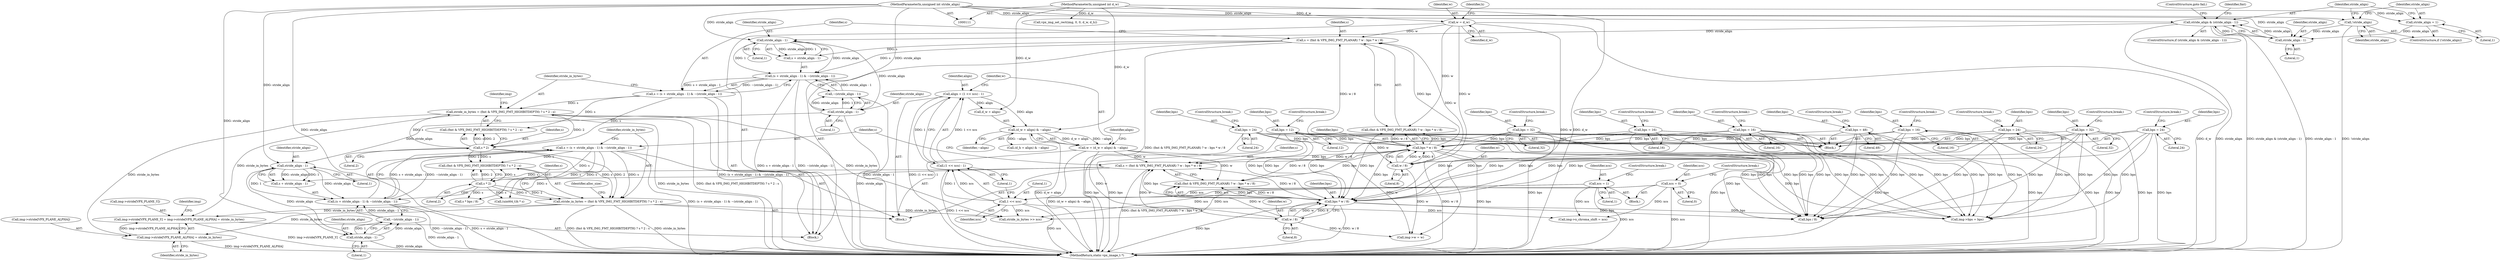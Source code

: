 digraph "0_Android_55cd1dd7c8d0a3de907d22e0f12718733f4e41d9@array" {
"1000489" [label="(Call,img->stride[VPX_PLANE_Y] = img->stride[VPX_PLANE_ALPHA] = stride_in_bytes)"];
"1000495" [label="(Call,img->stride[VPX_PLANE_ALPHA] = stride_in_bytes)"];
"1000290" [label="(Call,stride_in_bytes = (fmt & VPX_IMG_FMT_HIGHBITDEPTH) ? s * 2 : s)"];
"1000296" [label="(Call,s * 2)"];
"1000278" [label="(Call,s = (s + stride_align - 1) & ~(stride_align - 1))"];
"1000280" [label="(Call,(s + stride_align - 1) & ~(stride_align - 1))"];
"1000266" [label="(Call,s = (fmt & VPX_IMG_FMT_PLANAR) ? w : bps * w / 8)"];
"1000275" [label="(Call,w / 8)"];
"1000260" [label="(Call,w = d_w)"];
"1000114" [label="(MethodParameterIn,unsigned int d_w)"];
"1000273" [label="(Call,bps * w / 8)"];
"1000167" [label="(Call,bps = 24)"];
"1000186" [label="(Call,bps = 12)"];
"1000208" [label="(Call,bps = 32)"];
"1000178" [label="(Call,bps = 16)"];
"1000218" [label="(Call,bps = 16)"];
"1000213" [label="(Call,bps = 48)"];
"1000202" [label="(Call,bps = 24)"];
"1000192" [label="(Call,bps = 16)"];
"1000161" [label="(Call,bps = 32)"];
"1000197" [label="(Call,bps = 24)"];
"1000283" [label="(Call,stride_align - 1)"];
"1000148" [label="(Call,stride_align & (stride_align - 1))"];
"1000150" [label="(Call,stride_align - 1)"];
"1000142" [label="(Call,!stride_align)"];
"1000117" [label="(MethodParameterIn,unsigned int stride_align)"];
"1000144" [label="(Call,stride_align = 1)"];
"1000286" [label="(Call,~(stride_align - 1))"];
"1000287" [label="(Call,stride_align - 1)"];
"1000390" [label="(Call,stride_in_bytes = (fmt & VPX_IMG_FMT_HIGHBITDEPTH) ? s * 2 : s)"];
"1000396" [label="(Call,s * 2)"];
"1000378" [label="(Call,s = (s + stride_align - 1) & ~(stride_align - 1))"];
"1000380" [label="(Call,(s + stride_align - 1) & ~(stride_align - 1))"];
"1000366" [label="(Call,s = (fmt & VPX_IMG_FMT_PLANAR) ? w : bps * w / 8)"];
"1000375" [label="(Call,w / 8)"];
"1000345" [label="(Call,w = (d_w + align) & ~align)"];
"1000347" [label="(Call,(d_w + align) & ~align)"];
"1000338" [label="(Call,align = (1 << xcs) - 1)"];
"1000340" [label="(Call,(1 << xcs) - 1)"];
"1000341" [label="(Call,1 << xcs)"];
"1000232" [label="(Call,xcs = 1)"];
"1000237" [label="(Call,xcs = 0)"];
"1000373" [label="(Call,bps * w / 8)"];
"1000383" [label="(Call,stride_align - 1)"];
"1000386" [label="(Call,~(stride_align - 1))"];
"1000387" [label="(Call,stride_align - 1)"];
"1000412" [label="(Call,bps / 8)"];
"1000397" [label="(Identifier,s)"];
"1000484" [label="(Call,img->bps = bps)"];
"1000181" [label="(ControlStructure,break;)"];
"1000170" [label="(ControlStructure,break;)"];
"1000415" [label="(Call,(uint64_t)h * s)"];
"1000147" [label="(ControlStructure,if (stride_align & (stride_align - 1)))"];
"1000142" [label="(Call,!stride_align)"];
"1000192" [label="(Call,bps = 16)"];
"1000213" [label="(Call,bps = 48)"];
"1000260" [label="(Call,w = d_w)"];
"1000189" [label="(ControlStructure,break;)"];
"1000298" [label="(Literal,2)"];
"1000378" [label="(Call,s = (s + stride_align - 1) & ~(stride_align - 1))"];
"1000290" [label="(Call,stride_in_bytes = (fmt & VPX_IMG_FMT_HIGHBITDEPTH) ? s * 2 : s)"];
"1000169" [label="(Literal,24)"];
"1000202" [label="(Call,bps = 24)"];
"1000220" [label="(Literal,16)"];
"1000151" [label="(Identifier,stride_align)"];
"1000296" [label="(Call,s * 2)"];
"1000348" [label="(Call,d_w + align)"];
"1000376" [label="(Identifier,w)"];
"1000340" [label="(Call,(1 << xcs) - 1)"];
"1000474" [label="(Call,img->x_chroma_shift = xcs)"];
"1000224" [label="(Block,)"];
"1000114" [label="(MethodParameterIn,unsigned int d_w)"];
"1000266" [label="(Call,s = (fmt & VPX_IMG_FMT_PLANAR) ? w : bps * w / 8)"];
"1000163" [label="(Literal,32)"];
"1000164" [label="(ControlStructure,break;)"];
"1000186" [label="(Call,bps = 12)"];
"1000373" [label="(Call,bps * w / 8)"];
"1000380" [label="(Call,(s + stride_align - 1) & ~(stride_align - 1))"];
"1000505" [label="(Identifier,img)"];
"1000162" [label="(Identifier,bps)"];
"1000221" [label="(ControlStructure,break;)"];
"1000209" [label="(Identifier,bps)"];
"1000410" [label="(Call,s * bps / 8)"];
"1000195" [label="(ControlStructure,break;)"];
"1000208" [label="(Call,bps = 32)"];
"1000141" [label="(ControlStructure,if (!stride_align))"];
"1000261" [label="(Identifier,w)"];
"1000198" [label="(Identifier,bps)"];
"1000143" [label="(Identifier,stride_align)"];
"1000361" [label="(Call,(d_h + align) & ~align)"];
"1000368" [label="(Call,(fmt & VPX_IMG_FMT_PLANAR) ? w : bps * w / 8)"];
"1000344" [label="(Literal,1)"];
"1000291" [label="(Identifier,stride_in_bytes)"];
"1000148" [label="(Call,stride_align & (stride_align - 1))"];
"1000276" [label="(Identifier,w)"];
"1000285" [label="(Literal,1)"];
"1000238" [label="(Identifier,xcs)"];
"1000384" [label="(Identifier,stride_align)"];
"1000392" [label="(Call,(fmt & VPX_IMG_FMT_HIGHBITDEPTH) ? s * 2 : s)"];
"1000203" [label="(Identifier,bps)"];
"1000215" [label="(Literal,48)"];
"1000338" [label="(Call,align = (1 << xcs) - 1)"];
"1000489" [label="(Call,img->stride[VPX_PLANE_Y] = img->stride[VPX_PLANE_ALPHA] = stride_in_bytes)"];
"1000153" [label="(ControlStructure,goto fail;)"];
"1000501" [label="(Identifier,stride_in_bytes)"];
"1000149" [label="(Identifier,stride_align)"];
"1000286" [label="(Call,~(stride_align - 1))"];
"1000386" [label="(Call,~(stride_align - 1))"];
"1000280" [label="(Call,(s + stride_align - 1) & ~(stride_align - 1))"];
"1000379" [label="(Identifier,s)"];
"1000219" [label="(Identifier,bps)"];
"1000264" [label="(Identifier,h)"];
"1000375" [label="(Call,w / 8)"];
"1000388" [label="(Identifier,stride_align)"];
"1000194" [label="(Literal,16)"];
"1000383" [label="(Call,stride_align - 1)"];
"1000161" [label="(Call,bps = 32)"];
"1000464" [label="(Call,img->w = w)"];
"1000387" [label="(Call,stride_align - 1)"];
"1000367" [label="(Identifier,s)"];
"1000341" [label="(Call,1 << xcs)"];
"1000117" [label="(MethodParameterIn,unsigned int stride_align)"];
"1000353" [label="(Identifier,align)"];
"1000496" [label="(Call,img->stride[VPX_PLANE_ALPHA])"];
"1000167" [label="(Call,bps = 24)"];
"1000237" [label="(Call,xcs = 0)"];
"1000390" [label="(Call,stride_in_bytes = (fmt & VPX_IMG_FMT_HIGHBITDEPTH) ? s * 2 : s)"];
"1000187" [label="(Identifier,bps)"];
"1000389" [label="(Literal,1)"];
"1000278" [label="(Call,s = (s + stride_align - 1) & ~(stride_align - 1))"];
"1000283" [label="(Call,stride_align - 1)"];
"1000188" [label="(Literal,12)"];
"1000204" [label="(Literal,24)"];
"1000152" [label="(Literal,1)"];
"1000514" [label="(Call,stride_in_bytes >> xcs)"];
"1000146" [label="(Literal,1)"];
"1000210" [label="(Literal,32)"];
"1000156" [label="(Block,)"];
"1000289" [label="(Literal,1)"];
"1000351" [label="(Identifier,~align)"];
"1000235" [label="(ControlStructure,break;)"];
"1000297" [label="(Identifier,s)"];
"1000490" [label="(Call,img->stride[VPX_PLANE_Y])"];
"1000199" [label="(Literal,24)"];
"1000234" [label="(Literal,1)"];
"1000292" [label="(Call,(fmt & VPX_IMG_FMT_HIGHBITDEPTH) ? s * 2 : s)"];
"1000178" [label="(Call,bps = 16)"];
"1000287" [label="(Call,stride_align - 1)"];
"1000150" [label="(Call,stride_align - 1)"];
"1000345" [label="(Call,w = (d_w + align) & ~align)"];
"1000205" [label="(ControlStructure,break;)"];
"1000519" [label="(Call,vpx_img_set_rect(img, 0, 0, d_w, d_h))"];
"1000495" [label="(Call,img->stride[VPX_PLANE_ALPHA] = stride_in_bytes)"];
"1000381" [label="(Call,s + stride_align - 1)"];
"1000232" [label="(Call,xcs = 1)"];
"1000401" [label="(Identifier,alloc_size)"];
"1000343" [label="(Identifier,xcs)"];
"1000284" [label="(Identifier,stride_align)"];
"1000262" [label="(Identifier,d_w)"];
"1000218" [label="(Call,bps = 16)"];
"1000339" [label="(Identifier,align)"];
"1000233" [label="(Identifier,xcs)"];
"1000267" [label="(Identifier,s)"];
"1000155" [label="(Identifier,fmt)"];
"1000273" [label="(Call,bps * w / 8)"];
"1000216" [label="(ControlStructure,break;)"];
"1000342" [label="(Literal,1)"];
"1000366" [label="(Call,s = (fmt & VPX_IMG_FMT_PLANAR) ? w : bps * w / 8)"];
"1000532" [label="(MethodReturn,static vpx_image_t *)"];
"1000279" [label="(Identifier,s)"];
"1000179" [label="(Identifier,bps)"];
"1000145" [label="(Identifier,stride_align)"];
"1000240" [label="(ControlStructure,break;)"];
"1000302" [label="(Identifier,img)"];
"1000288" [label="(Identifier,stride_align)"];
"1000119" [label="(Block,)"];
"1000144" [label="(Call,stride_align = 1)"];
"1000168" [label="(Identifier,bps)"];
"1000268" [label="(Call,(fmt & VPX_IMG_FMT_PLANAR) ? w : bps * w / 8)"];
"1000275" [label="(Call,w / 8)"];
"1000346" [label="(Identifier,w)"];
"1000347" [label="(Call,(d_w + align) & ~align)"];
"1000197" [label="(Call,bps = 24)"];
"1000398" [label="(Literal,2)"];
"1000277" [label="(Literal,8)"];
"1000336" [label="(Block,)"];
"1000281" [label="(Call,s + stride_align - 1)"];
"1000200" [label="(ControlStructure,break;)"];
"1000391" [label="(Identifier,stride_in_bytes)"];
"1000214" [label="(Identifier,bps)"];
"1000239" [label="(Literal,0)"];
"1000385" [label="(Literal,1)"];
"1000377" [label="(Literal,8)"];
"1000374" [label="(Identifier,bps)"];
"1000180" [label="(Literal,16)"];
"1000211" [label="(ControlStructure,break;)"];
"1000193" [label="(Identifier,bps)"];
"1000274" [label="(Identifier,bps)"];
"1000396" [label="(Call,s * 2)"];
"1000489" -> "1000119"  [label="AST: "];
"1000489" -> "1000495"  [label="CFG: "];
"1000490" -> "1000489"  [label="AST: "];
"1000495" -> "1000489"  [label="AST: "];
"1000505" -> "1000489"  [label="CFG: "];
"1000489" -> "1000532"  [label="DDG: img->stride[VPX_PLANE_Y]"];
"1000495" -> "1000489"  [label="DDG: img->stride[VPX_PLANE_ALPHA]"];
"1000290" -> "1000489"  [label="DDG: stride_in_bytes"];
"1000390" -> "1000489"  [label="DDG: stride_in_bytes"];
"1000495" -> "1000501"  [label="CFG: "];
"1000496" -> "1000495"  [label="AST: "];
"1000501" -> "1000495"  [label="AST: "];
"1000495" -> "1000532"  [label="DDG: img->stride[VPX_PLANE_ALPHA]"];
"1000290" -> "1000495"  [label="DDG: stride_in_bytes"];
"1000390" -> "1000495"  [label="DDG: stride_in_bytes"];
"1000290" -> "1000119"  [label="AST: "];
"1000290" -> "1000292"  [label="CFG: "];
"1000291" -> "1000290"  [label="AST: "];
"1000292" -> "1000290"  [label="AST: "];
"1000302" -> "1000290"  [label="CFG: "];
"1000290" -> "1000532"  [label="DDG: stride_in_bytes"];
"1000290" -> "1000532"  [label="DDG: (fmt & VPX_IMG_FMT_HIGHBITDEPTH) ? s * 2 : s"];
"1000296" -> "1000290"  [label="DDG: s"];
"1000296" -> "1000290"  [label="DDG: 2"];
"1000278" -> "1000290"  [label="DDG: s"];
"1000290" -> "1000514"  [label="DDG: stride_in_bytes"];
"1000296" -> "1000292"  [label="AST: "];
"1000296" -> "1000298"  [label="CFG: "];
"1000297" -> "1000296"  [label="AST: "];
"1000298" -> "1000296"  [label="AST: "];
"1000292" -> "1000296"  [label="CFG: "];
"1000296" -> "1000292"  [label="DDG: s"];
"1000296" -> "1000292"  [label="DDG: 2"];
"1000278" -> "1000296"  [label="DDG: s"];
"1000296" -> "1000390"  [label="DDG: s"];
"1000296" -> "1000390"  [label="DDG: 2"];
"1000296" -> "1000392"  [label="DDG: s"];
"1000296" -> "1000392"  [label="DDG: 2"];
"1000278" -> "1000119"  [label="AST: "];
"1000278" -> "1000280"  [label="CFG: "];
"1000279" -> "1000278"  [label="AST: "];
"1000280" -> "1000278"  [label="AST: "];
"1000291" -> "1000278"  [label="CFG: "];
"1000278" -> "1000532"  [label="DDG: (s + stride_align - 1) & ~(stride_align - 1)"];
"1000280" -> "1000278"  [label="DDG: s + stride_align - 1"];
"1000280" -> "1000278"  [label="DDG: ~(stride_align - 1)"];
"1000278" -> "1000292"  [label="DDG: s"];
"1000280" -> "1000286"  [label="CFG: "];
"1000281" -> "1000280"  [label="AST: "];
"1000286" -> "1000280"  [label="AST: "];
"1000280" -> "1000532"  [label="DDG: ~(stride_align - 1)"];
"1000280" -> "1000532"  [label="DDG: s + stride_align - 1"];
"1000266" -> "1000280"  [label="DDG: s"];
"1000283" -> "1000280"  [label="DDG: stride_align"];
"1000283" -> "1000280"  [label="DDG: 1"];
"1000286" -> "1000280"  [label="DDG: stride_align - 1"];
"1000266" -> "1000119"  [label="AST: "];
"1000266" -> "1000268"  [label="CFG: "];
"1000267" -> "1000266"  [label="AST: "];
"1000268" -> "1000266"  [label="AST: "];
"1000279" -> "1000266"  [label="CFG: "];
"1000266" -> "1000532"  [label="DDG: (fmt & VPX_IMG_FMT_PLANAR) ? w : bps * w / 8"];
"1000275" -> "1000266"  [label="DDG: w"];
"1000260" -> "1000266"  [label="DDG: w"];
"1000273" -> "1000266"  [label="DDG: bps"];
"1000273" -> "1000266"  [label="DDG: w / 8"];
"1000266" -> "1000281"  [label="DDG: s"];
"1000275" -> "1000273"  [label="AST: "];
"1000275" -> "1000277"  [label="CFG: "];
"1000276" -> "1000275"  [label="AST: "];
"1000277" -> "1000275"  [label="AST: "];
"1000273" -> "1000275"  [label="CFG: "];
"1000275" -> "1000268"  [label="DDG: w"];
"1000275" -> "1000273"  [label="DDG: w"];
"1000275" -> "1000273"  [label="DDG: 8"];
"1000260" -> "1000275"  [label="DDG: w"];
"1000275" -> "1000464"  [label="DDG: w"];
"1000260" -> "1000119"  [label="AST: "];
"1000260" -> "1000262"  [label="CFG: "];
"1000261" -> "1000260"  [label="AST: "];
"1000262" -> "1000260"  [label="AST: "];
"1000264" -> "1000260"  [label="CFG: "];
"1000260" -> "1000532"  [label="DDG: d_w"];
"1000114" -> "1000260"  [label="DDG: d_w"];
"1000260" -> "1000268"  [label="DDG: w"];
"1000260" -> "1000464"  [label="DDG: w"];
"1000114" -> "1000111"  [label="AST: "];
"1000114" -> "1000532"  [label="DDG: d_w"];
"1000114" -> "1000347"  [label="DDG: d_w"];
"1000114" -> "1000348"  [label="DDG: d_w"];
"1000114" -> "1000519"  [label="DDG: d_w"];
"1000273" -> "1000268"  [label="AST: "];
"1000274" -> "1000273"  [label="AST: "];
"1000268" -> "1000273"  [label="CFG: "];
"1000273" -> "1000532"  [label="DDG: w / 8"];
"1000273" -> "1000532"  [label="DDG: bps"];
"1000273" -> "1000268"  [label="DDG: bps"];
"1000273" -> "1000268"  [label="DDG: w / 8"];
"1000167" -> "1000273"  [label="DDG: bps"];
"1000186" -> "1000273"  [label="DDG: bps"];
"1000208" -> "1000273"  [label="DDG: bps"];
"1000178" -> "1000273"  [label="DDG: bps"];
"1000218" -> "1000273"  [label="DDG: bps"];
"1000213" -> "1000273"  [label="DDG: bps"];
"1000202" -> "1000273"  [label="DDG: bps"];
"1000192" -> "1000273"  [label="DDG: bps"];
"1000161" -> "1000273"  [label="DDG: bps"];
"1000197" -> "1000273"  [label="DDG: bps"];
"1000273" -> "1000366"  [label="DDG: bps"];
"1000273" -> "1000366"  [label="DDG: w / 8"];
"1000273" -> "1000368"  [label="DDG: bps"];
"1000273" -> "1000368"  [label="DDG: w / 8"];
"1000273" -> "1000373"  [label="DDG: bps"];
"1000273" -> "1000412"  [label="DDG: bps"];
"1000273" -> "1000484"  [label="DDG: bps"];
"1000167" -> "1000156"  [label="AST: "];
"1000167" -> "1000169"  [label="CFG: "];
"1000168" -> "1000167"  [label="AST: "];
"1000169" -> "1000167"  [label="AST: "];
"1000170" -> "1000167"  [label="CFG: "];
"1000167" -> "1000532"  [label="DDG: bps"];
"1000167" -> "1000373"  [label="DDG: bps"];
"1000167" -> "1000412"  [label="DDG: bps"];
"1000167" -> "1000484"  [label="DDG: bps"];
"1000186" -> "1000156"  [label="AST: "];
"1000186" -> "1000188"  [label="CFG: "];
"1000187" -> "1000186"  [label="AST: "];
"1000188" -> "1000186"  [label="AST: "];
"1000189" -> "1000186"  [label="CFG: "];
"1000186" -> "1000532"  [label="DDG: bps"];
"1000186" -> "1000373"  [label="DDG: bps"];
"1000186" -> "1000412"  [label="DDG: bps"];
"1000186" -> "1000484"  [label="DDG: bps"];
"1000208" -> "1000156"  [label="AST: "];
"1000208" -> "1000210"  [label="CFG: "];
"1000209" -> "1000208"  [label="AST: "];
"1000210" -> "1000208"  [label="AST: "];
"1000211" -> "1000208"  [label="CFG: "];
"1000208" -> "1000532"  [label="DDG: bps"];
"1000208" -> "1000373"  [label="DDG: bps"];
"1000208" -> "1000412"  [label="DDG: bps"];
"1000208" -> "1000484"  [label="DDG: bps"];
"1000178" -> "1000156"  [label="AST: "];
"1000178" -> "1000180"  [label="CFG: "];
"1000179" -> "1000178"  [label="AST: "];
"1000180" -> "1000178"  [label="AST: "];
"1000181" -> "1000178"  [label="CFG: "];
"1000178" -> "1000532"  [label="DDG: bps"];
"1000178" -> "1000373"  [label="DDG: bps"];
"1000178" -> "1000412"  [label="DDG: bps"];
"1000178" -> "1000484"  [label="DDG: bps"];
"1000218" -> "1000156"  [label="AST: "];
"1000218" -> "1000220"  [label="CFG: "];
"1000219" -> "1000218"  [label="AST: "];
"1000220" -> "1000218"  [label="AST: "];
"1000221" -> "1000218"  [label="CFG: "];
"1000218" -> "1000532"  [label="DDG: bps"];
"1000218" -> "1000373"  [label="DDG: bps"];
"1000218" -> "1000412"  [label="DDG: bps"];
"1000218" -> "1000484"  [label="DDG: bps"];
"1000213" -> "1000156"  [label="AST: "];
"1000213" -> "1000215"  [label="CFG: "];
"1000214" -> "1000213"  [label="AST: "];
"1000215" -> "1000213"  [label="AST: "];
"1000216" -> "1000213"  [label="CFG: "];
"1000213" -> "1000532"  [label="DDG: bps"];
"1000213" -> "1000373"  [label="DDG: bps"];
"1000213" -> "1000412"  [label="DDG: bps"];
"1000213" -> "1000484"  [label="DDG: bps"];
"1000202" -> "1000156"  [label="AST: "];
"1000202" -> "1000204"  [label="CFG: "];
"1000203" -> "1000202"  [label="AST: "];
"1000204" -> "1000202"  [label="AST: "];
"1000205" -> "1000202"  [label="CFG: "];
"1000202" -> "1000532"  [label="DDG: bps"];
"1000202" -> "1000373"  [label="DDG: bps"];
"1000202" -> "1000412"  [label="DDG: bps"];
"1000202" -> "1000484"  [label="DDG: bps"];
"1000192" -> "1000156"  [label="AST: "];
"1000192" -> "1000194"  [label="CFG: "];
"1000193" -> "1000192"  [label="AST: "];
"1000194" -> "1000192"  [label="AST: "];
"1000195" -> "1000192"  [label="CFG: "];
"1000192" -> "1000532"  [label="DDG: bps"];
"1000192" -> "1000373"  [label="DDG: bps"];
"1000192" -> "1000412"  [label="DDG: bps"];
"1000192" -> "1000484"  [label="DDG: bps"];
"1000161" -> "1000156"  [label="AST: "];
"1000161" -> "1000163"  [label="CFG: "];
"1000162" -> "1000161"  [label="AST: "];
"1000163" -> "1000161"  [label="AST: "];
"1000164" -> "1000161"  [label="CFG: "];
"1000161" -> "1000532"  [label="DDG: bps"];
"1000161" -> "1000373"  [label="DDG: bps"];
"1000161" -> "1000412"  [label="DDG: bps"];
"1000161" -> "1000484"  [label="DDG: bps"];
"1000197" -> "1000156"  [label="AST: "];
"1000197" -> "1000199"  [label="CFG: "];
"1000198" -> "1000197"  [label="AST: "];
"1000199" -> "1000197"  [label="AST: "];
"1000200" -> "1000197"  [label="CFG: "];
"1000197" -> "1000532"  [label="DDG: bps"];
"1000197" -> "1000373"  [label="DDG: bps"];
"1000197" -> "1000412"  [label="DDG: bps"];
"1000197" -> "1000484"  [label="DDG: bps"];
"1000283" -> "1000281"  [label="AST: "];
"1000283" -> "1000285"  [label="CFG: "];
"1000284" -> "1000283"  [label="AST: "];
"1000285" -> "1000283"  [label="AST: "];
"1000281" -> "1000283"  [label="CFG: "];
"1000283" -> "1000281"  [label="DDG: stride_align"];
"1000283" -> "1000281"  [label="DDG: 1"];
"1000148" -> "1000283"  [label="DDG: stride_align"];
"1000117" -> "1000283"  [label="DDG: stride_align"];
"1000283" -> "1000287"  [label="DDG: stride_align"];
"1000148" -> "1000147"  [label="AST: "];
"1000148" -> "1000150"  [label="CFG: "];
"1000149" -> "1000148"  [label="AST: "];
"1000150" -> "1000148"  [label="AST: "];
"1000153" -> "1000148"  [label="CFG: "];
"1000155" -> "1000148"  [label="CFG: "];
"1000148" -> "1000532"  [label="DDG: stride_align"];
"1000148" -> "1000532"  [label="DDG: stride_align & (stride_align - 1)"];
"1000148" -> "1000532"  [label="DDG: stride_align - 1"];
"1000150" -> "1000148"  [label="DDG: stride_align"];
"1000150" -> "1000148"  [label="DDG: 1"];
"1000117" -> "1000148"  [label="DDG: stride_align"];
"1000150" -> "1000152"  [label="CFG: "];
"1000151" -> "1000150"  [label="AST: "];
"1000152" -> "1000150"  [label="AST: "];
"1000142" -> "1000150"  [label="DDG: stride_align"];
"1000144" -> "1000150"  [label="DDG: stride_align"];
"1000117" -> "1000150"  [label="DDG: stride_align"];
"1000142" -> "1000141"  [label="AST: "];
"1000142" -> "1000143"  [label="CFG: "];
"1000143" -> "1000142"  [label="AST: "];
"1000145" -> "1000142"  [label="CFG: "];
"1000149" -> "1000142"  [label="CFG: "];
"1000142" -> "1000532"  [label="DDG: !stride_align"];
"1000117" -> "1000142"  [label="DDG: stride_align"];
"1000117" -> "1000111"  [label="AST: "];
"1000117" -> "1000532"  [label="DDG: stride_align"];
"1000117" -> "1000144"  [label="DDG: stride_align"];
"1000117" -> "1000287"  [label="DDG: stride_align"];
"1000117" -> "1000383"  [label="DDG: stride_align"];
"1000117" -> "1000387"  [label="DDG: stride_align"];
"1000144" -> "1000141"  [label="AST: "];
"1000144" -> "1000146"  [label="CFG: "];
"1000145" -> "1000144"  [label="AST: "];
"1000146" -> "1000144"  [label="AST: "];
"1000149" -> "1000144"  [label="CFG: "];
"1000286" -> "1000287"  [label="CFG: "];
"1000287" -> "1000286"  [label="AST: "];
"1000286" -> "1000532"  [label="DDG: stride_align - 1"];
"1000287" -> "1000286"  [label="DDG: stride_align"];
"1000287" -> "1000286"  [label="DDG: 1"];
"1000287" -> "1000289"  [label="CFG: "];
"1000288" -> "1000287"  [label="AST: "];
"1000289" -> "1000287"  [label="AST: "];
"1000287" -> "1000532"  [label="DDG: stride_align"];
"1000287" -> "1000383"  [label="DDG: stride_align"];
"1000390" -> "1000336"  [label="AST: "];
"1000390" -> "1000392"  [label="CFG: "];
"1000391" -> "1000390"  [label="AST: "];
"1000392" -> "1000390"  [label="AST: "];
"1000401" -> "1000390"  [label="CFG: "];
"1000390" -> "1000532"  [label="DDG: (fmt & VPX_IMG_FMT_HIGHBITDEPTH) ? s * 2 : s"];
"1000390" -> "1000532"  [label="DDG: stride_in_bytes"];
"1000396" -> "1000390"  [label="DDG: s"];
"1000396" -> "1000390"  [label="DDG: 2"];
"1000378" -> "1000390"  [label="DDG: s"];
"1000390" -> "1000514"  [label="DDG: stride_in_bytes"];
"1000396" -> "1000392"  [label="AST: "];
"1000396" -> "1000398"  [label="CFG: "];
"1000397" -> "1000396"  [label="AST: "];
"1000398" -> "1000396"  [label="AST: "];
"1000392" -> "1000396"  [label="CFG: "];
"1000396" -> "1000392"  [label="DDG: s"];
"1000396" -> "1000392"  [label="DDG: 2"];
"1000378" -> "1000396"  [label="DDG: s"];
"1000396" -> "1000410"  [label="DDG: s"];
"1000396" -> "1000415"  [label="DDG: s"];
"1000378" -> "1000336"  [label="AST: "];
"1000378" -> "1000380"  [label="CFG: "];
"1000379" -> "1000378"  [label="AST: "];
"1000380" -> "1000378"  [label="AST: "];
"1000391" -> "1000378"  [label="CFG: "];
"1000378" -> "1000532"  [label="DDG: (s + stride_align - 1) & ~(stride_align - 1)"];
"1000380" -> "1000378"  [label="DDG: s + stride_align - 1"];
"1000380" -> "1000378"  [label="DDG: ~(stride_align - 1)"];
"1000378" -> "1000392"  [label="DDG: s"];
"1000378" -> "1000410"  [label="DDG: s"];
"1000378" -> "1000415"  [label="DDG: s"];
"1000380" -> "1000386"  [label="CFG: "];
"1000381" -> "1000380"  [label="AST: "];
"1000386" -> "1000380"  [label="AST: "];
"1000380" -> "1000532"  [label="DDG: ~(stride_align - 1)"];
"1000380" -> "1000532"  [label="DDG: s + stride_align - 1"];
"1000366" -> "1000380"  [label="DDG: s"];
"1000383" -> "1000380"  [label="DDG: stride_align"];
"1000383" -> "1000380"  [label="DDG: 1"];
"1000386" -> "1000380"  [label="DDG: stride_align - 1"];
"1000366" -> "1000336"  [label="AST: "];
"1000366" -> "1000368"  [label="CFG: "];
"1000367" -> "1000366"  [label="AST: "];
"1000368" -> "1000366"  [label="AST: "];
"1000379" -> "1000366"  [label="CFG: "];
"1000366" -> "1000532"  [label="DDG: (fmt & VPX_IMG_FMT_PLANAR) ? w : bps * w / 8"];
"1000375" -> "1000366"  [label="DDG: w"];
"1000345" -> "1000366"  [label="DDG: w"];
"1000373" -> "1000366"  [label="DDG: bps"];
"1000373" -> "1000366"  [label="DDG: w / 8"];
"1000366" -> "1000381"  [label="DDG: s"];
"1000375" -> "1000373"  [label="AST: "];
"1000375" -> "1000377"  [label="CFG: "];
"1000376" -> "1000375"  [label="AST: "];
"1000377" -> "1000375"  [label="AST: "];
"1000373" -> "1000375"  [label="CFG: "];
"1000375" -> "1000368"  [label="DDG: w"];
"1000375" -> "1000373"  [label="DDG: w"];
"1000375" -> "1000373"  [label="DDG: 8"];
"1000345" -> "1000375"  [label="DDG: w"];
"1000375" -> "1000464"  [label="DDG: w"];
"1000345" -> "1000336"  [label="AST: "];
"1000345" -> "1000347"  [label="CFG: "];
"1000346" -> "1000345"  [label="AST: "];
"1000347" -> "1000345"  [label="AST: "];
"1000353" -> "1000345"  [label="CFG: "];
"1000345" -> "1000532"  [label="DDG: (d_w + align) & ~align"];
"1000347" -> "1000345"  [label="DDG: d_w + align"];
"1000347" -> "1000345"  [label="DDG: ~align"];
"1000345" -> "1000368"  [label="DDG: w"];
"1000345" -> "1000464"  [label="DDG: w"];
"1000347" -> "1000351"  [label="CFG: "];
"1000348" -> "1000347"  [label="AST: "];
"1000351" -> "1000347"  [label="AST: "];
"1000347" -> "1000532"  [label="DDG: d_w + align"];
"1000338" -> "1000347"  [label="DDG: align"];
"1000347" -> "1000361"  [label="DDG: ~align"];
"1000338" -> "1000336"  [label="AST: "];
"1000338" -> "1000340"  [label="CFG: "];
"1000339" -> "1000338"  [label="AST: "];
"1000340" -> "1000338"  [label="AST: "];
"1000346" -> "1000338"  [label="CFG: "];
"1000338" -> "1000532"  [label="DDG: (1 << xcs) - 1"];
"1000340" -> "1000338"  [label="DDG: 1 << xcs"];
"1000340" -> "1000338"  [label="DDG: 1"];
"1000338" -> "1000348"  [label="DDG: align"];
"1000340" -> "1000344"  [label="CFG: "];
"1000341" -> "1000340"  [label="AST: "];
"1000344" -> "1000340"  [label="AST: "];
"1000340" -> "1000532"  [label="DDG: 1 << xcs"];
"1000341" -> "1000340"  [label="DDG: 1"];
"1000341" -> "1000340"  [label="DDG: xcs"];
"1000341" -> "1000343"  [label="CFG: "];
"1000342" -> "1000341"  [label="AST: "];
"1000343" -> "1000341"  [label="AST: "];
"1000344" -> "1000341"  [label="CFG: "];
"1000341" -> "1000532"  [label="DDG: xcs"];
"1000232" -> "1000341"  [label="DDG: xcs"];
"1000237" -> "1000341"  [label="DDG: xcs"];
"1000341" -> "1000474"  [label="DDG: xcs"];
"1000341" -> "1000514"  [label="DDG: xcs"];
"1000232" -> "1000224"  [label="AST: "];
"1000232" -> "1000234"  [label="CFG: "];
"1000233" -> "1000232"  [label="AST: "];
"1000234" -> "1000232"  [label="AST: "];
"1000235" -> "1000232"  [label="CFG: "];
"1000232" -> "1000532"  [label="DDG: xcs"];
"1000232" -> "1000474"  [label="DDG: xcs"];
"1000232" -> "1000514"  [label="DDG: xcs"];
"1000237" -> "1000224"  [label="AST: "];
"1000237" -> "1000239"  [label="CFG: "];
"1000238" -> "1000237"  [label="AST: "];
"1000239" -> "1000237"  [label="AST: "];
"1000240" -> "1000237"  [label="CFG: "];
"1000237" -> "1000532"  [label="DDG: xcs"];
"1000237" -> "1000474"  [label="DDG: xcs"];
"1000237" -> "1000514"  [label="DDG: xcs"];
"1000373" -> "1000368"  [label="AST: "];
"1000374" -> "1000373"  [label="AST: "];
"1000368" -> "1000373"  [label="CFG: "];
"1000373" -> "1000532"  [label="DDG: w / 8"];
"1000373" -> "1000532"  [label="DDG: bps"];
"1000373" -> "1000368"  [label="DDG: bps"];
"1000373" -> "1000368"  [label="DDG: w / 8"];
"1000373" -> "1000412"  [label="DDG: bps"];
"1000373" -> "1000484"  [label="DDG: bps"];
"1000383" -> "1000381"  [label="AST: "];
"1000383" -> "1000385"  [label="CFG: "];
"1000384" -> "1000383"  [label="AST: "];
"1000385" -> "1000383"  [label="AST: "];
"1000381" -> "1000383"  [label="CFG: "];
"1000383" -> "1000381"  [label="DDG: stride_align"];
"1000383" -> "1000381"  [label="DDG: 1"];
"1000383" -> "1000387"  [label="DDG: stride_align"];
"1000386" -> "1000387"  [label="CFG: "];
"1000387" -> "1000386"  [label="AST: "];
"1000386" -> "1000532"  [label="DDG: stride_align - 1"];
"1000387" -> "1000386"  [label="DDG: stride_align"];
"1000387" -> "1000386"  [label="DDG: 1"];
"1000387" -> "1000389"  [label="CFG: "];
"1000388" -> "1000387"  [label="AST: "];
"1000389" -> "1000387"  [label="AST: "];
"1000387" -> "1000532"  [label="DDG: stride_align"];
}
